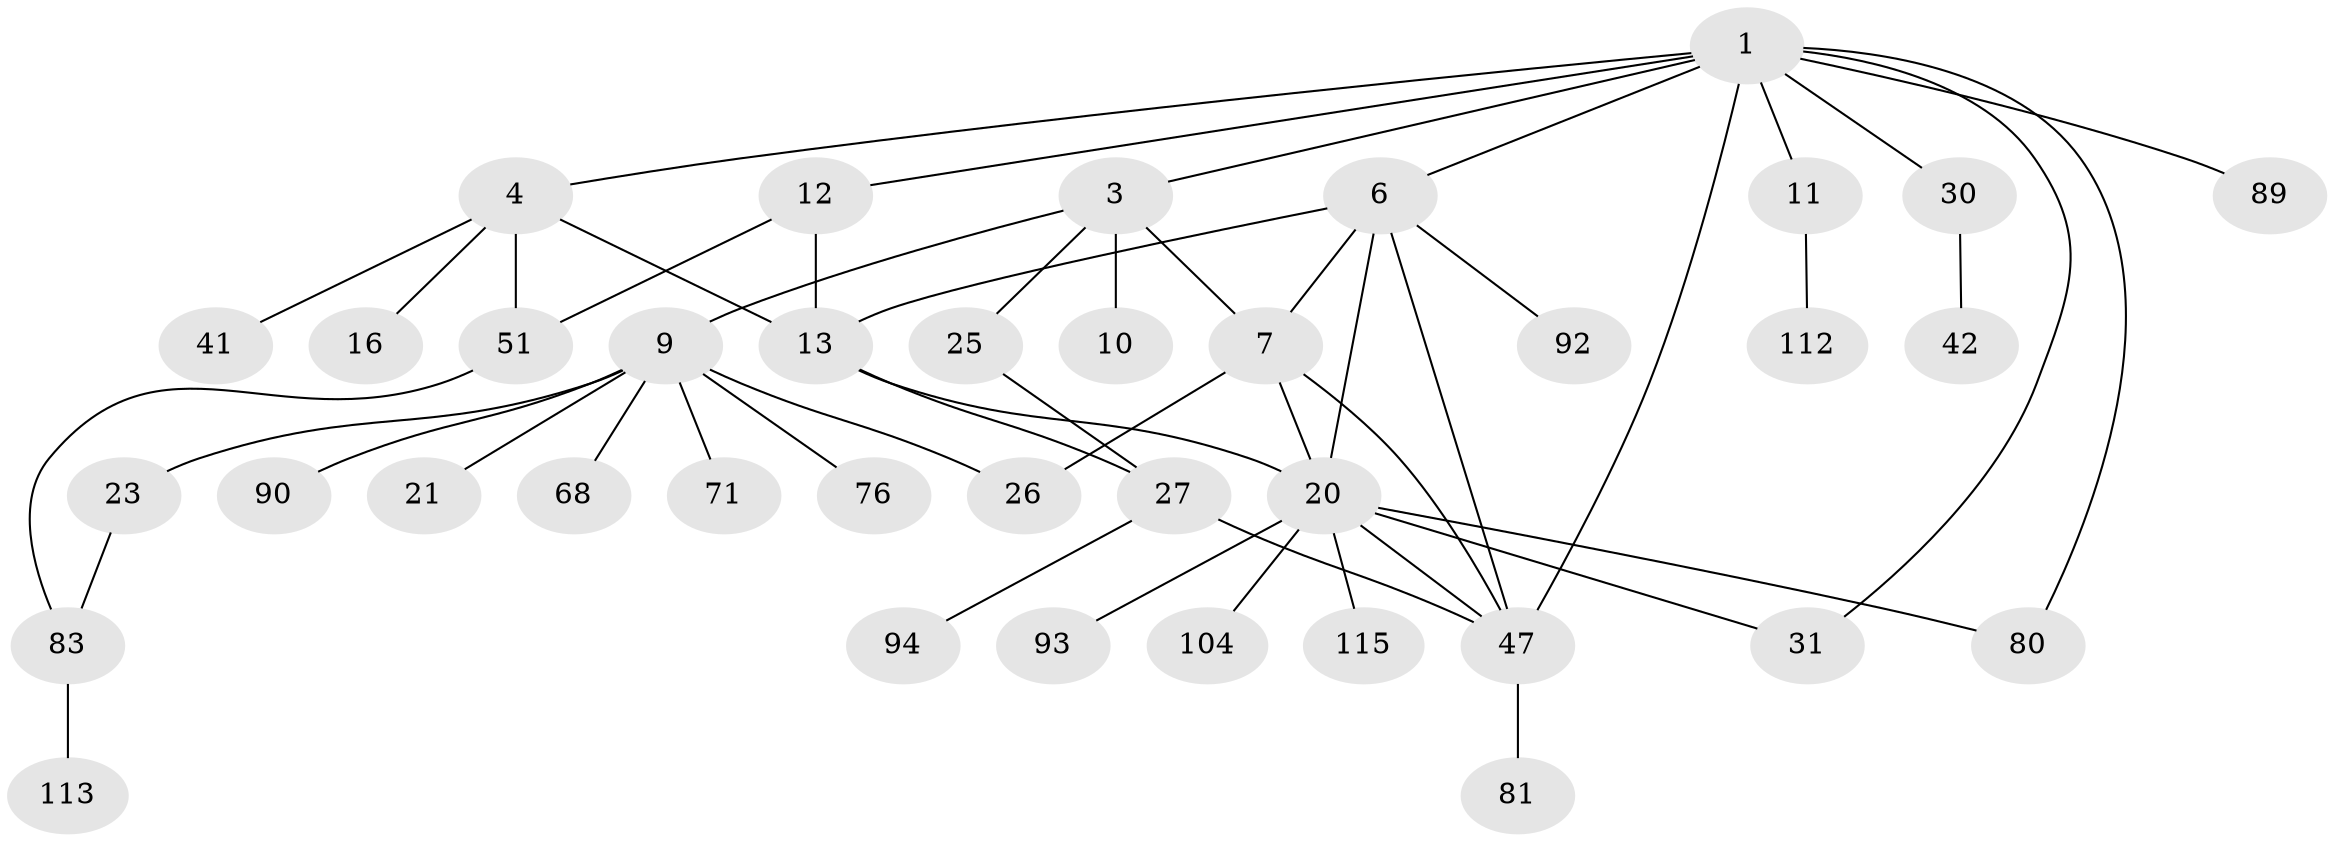 // original degree distribution, {6: 0.03125, 3: 0.09375, 5: 0.0625, 4: 0.1015625, 2: 0.3828125, 7: 0.0078125, 1: 0.3203125}
// Generated by graph-tools (version 1.1) at 2025/16/03/04/25 18:16:58]
// undirected, 38 vertices, 52 edges
graph export_dot {
graph [start="1"]
  node [color=gray90,style=filled];
  1 [super="+2+5+14"];
  3 [super="+60"];
  4;
  6 [super="+43+8"];
  7 [super="+88+19"];
  9 [super="+24+17+18+32"];
  10 [super="+77"];
  11;
  12 [super="+108+121"];
  13 [super="+78+38+69"];
  16 [super="+53+39"];
  20 [super="+95+35+123+45+22"];
  21 [super="+67"];
  23 [super="+70+44+49"];
  25 [super="+99"];
  26;
  27 [super="+62+85"];
  30 [super="+37+57"];
  31;
  41;
  42 [super="+61"];
  47 [super="+48+64"];
  51 [super="+52"];
  68 [super="+125"];
  71 [super="+110+82"];
  76;
  80;
  81 [super="+116"];
  83 [super="+101"];
  89 [super="+102"];
  90;
  92;
  93;
  94;
  104;
  112;
  113;
  115;
  1 -- 3;
  1 -- 6;
  1 -- 12;
  1 -- 4;
  1 -- 80;
  1 -- 89;
  1 -- 11;
  1 -- 30;
  1 -- 31;
  1 -- 47;
  3 -- 7;
  3 -- 9;
  3 -- 10;
  3 -- 25;
  4 -- 16;
  4 -- 41;
  4 -- 51;
  4 -- 13;
  6 -- 13 [weight=2];
  6 -- 92;
  6 -- 20 [weight=3];
  6 -- 47;
  6 -- 7;
  7 -- 20;
  7 -- 26;
  7 -- 47;
  9 -- 76;
  9 -- 68;
  9 -- 23;
  9 -- 71;
  9 -- 90;
  9 -- 21;
  9 -- 26;
  11 -- 112;
  12 -- 51;
  12 -- 13;
  13 -- 27;
  13 -- 20;
  20 -- 31;
  20 -- 115;
  20 -- 93;
  20 -- 104;
  20 -- 80;
  20 -- 47;
  23 -- 83;
  25 -- 27;
  27 -- 47;
  27 -- 94;
  30 -- 42;
  47 -- 81;
  51 -- 83;
  83 -- 113;
}
